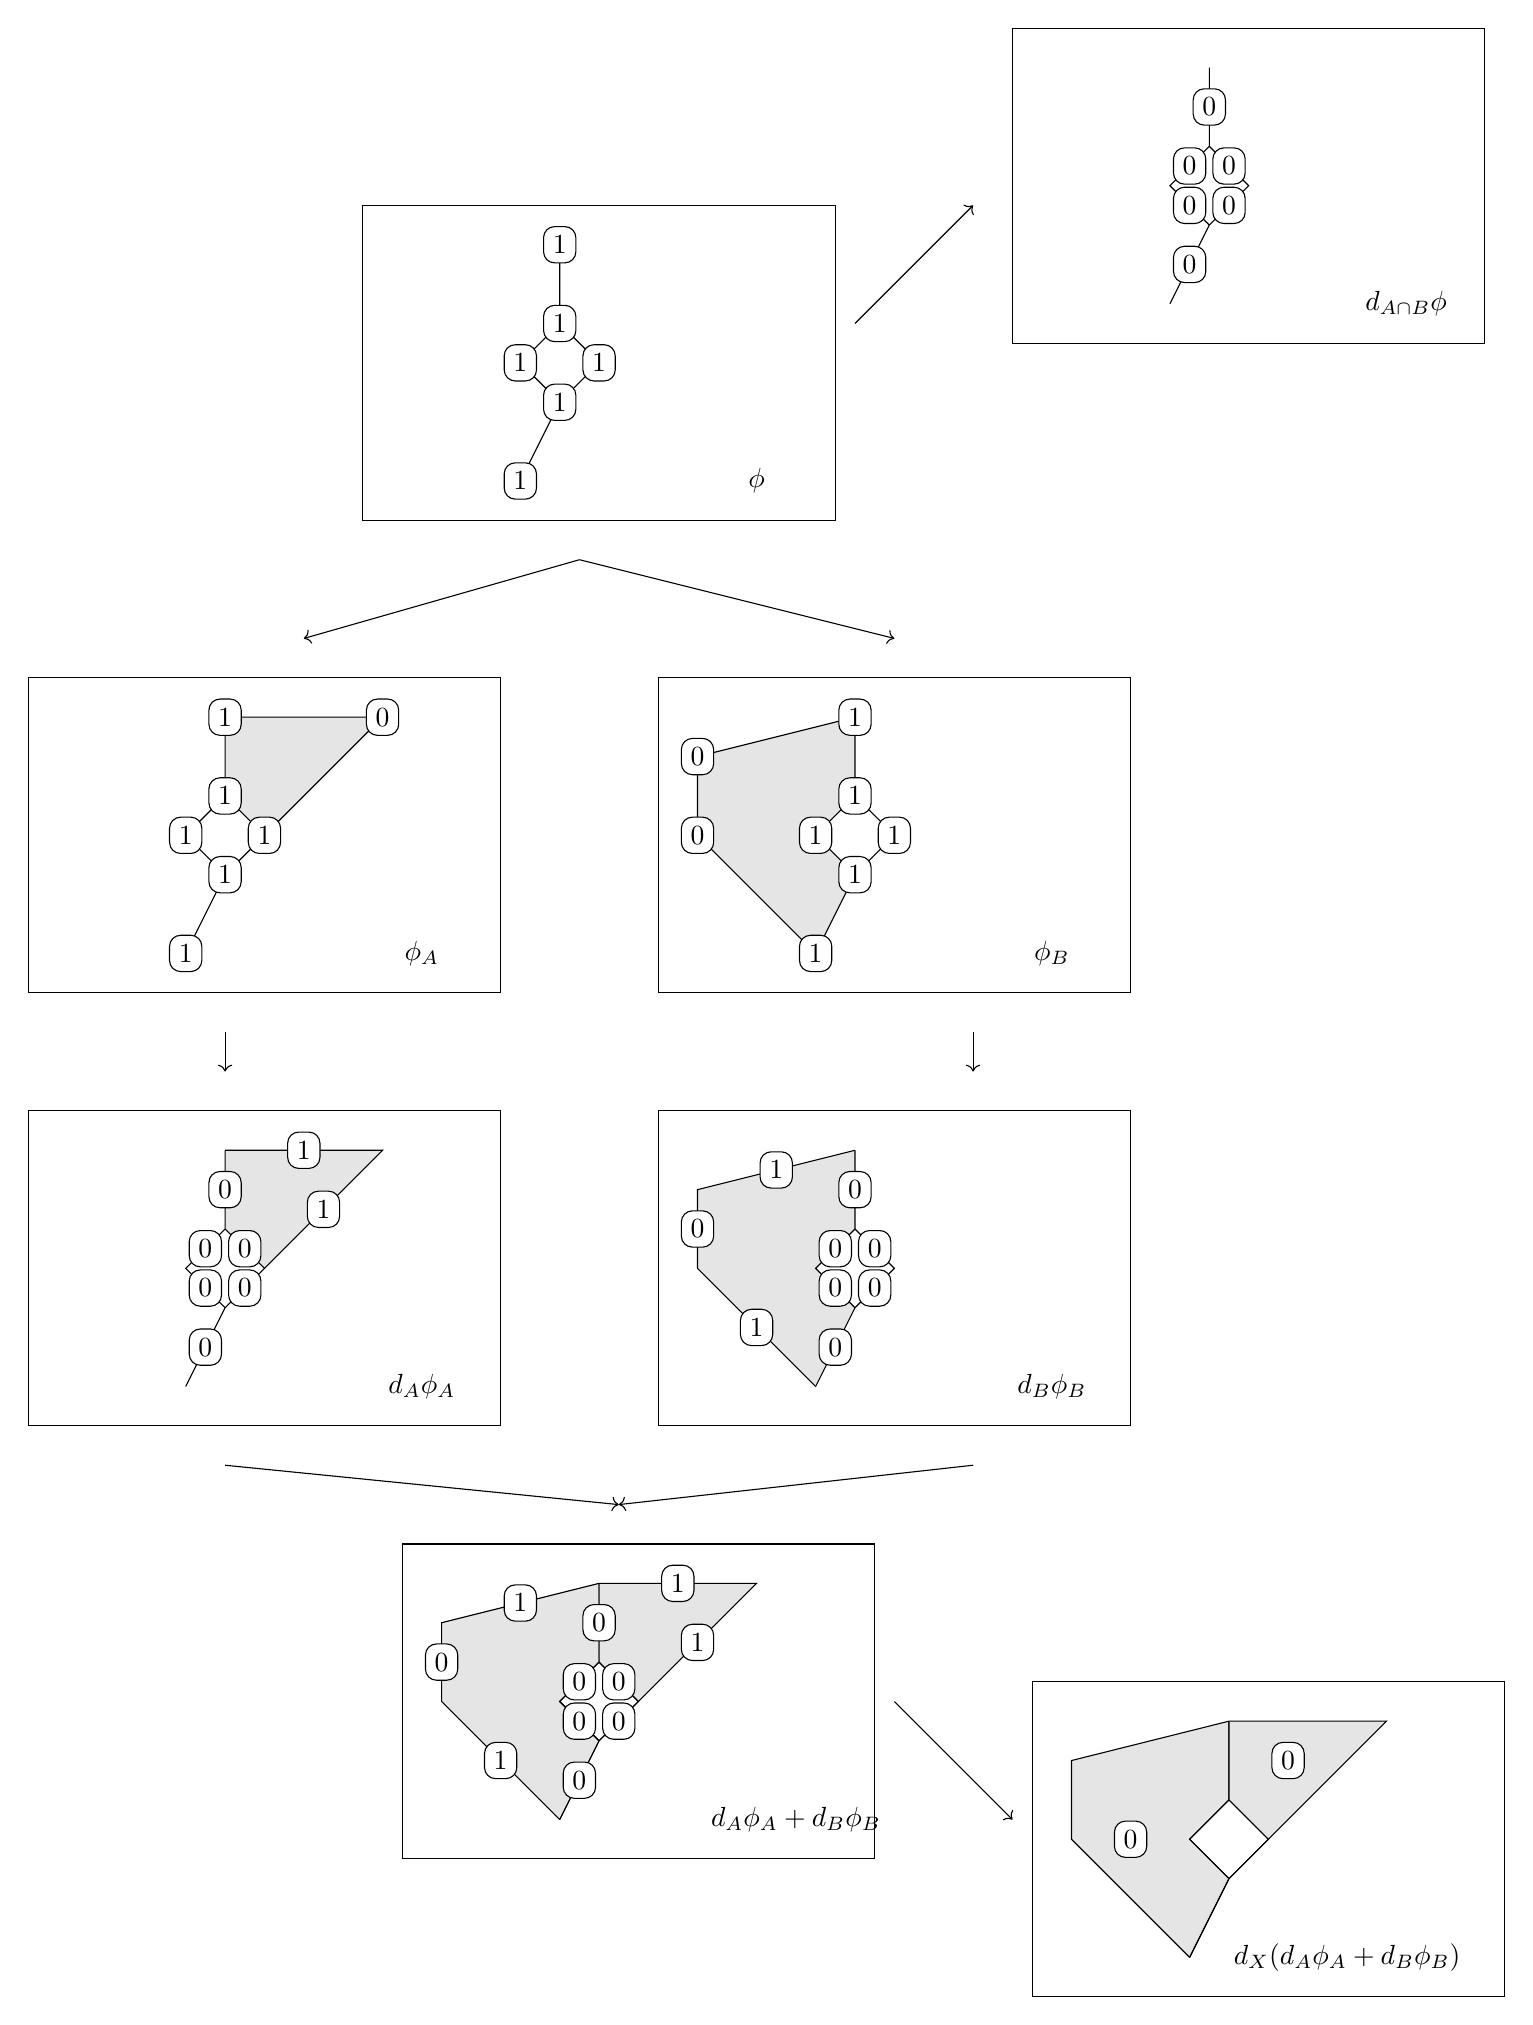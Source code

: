 \begin{tikzpicture}

	\begin{scope}[shift={(-6.75,13.5)}]
	\draw (1,1.5) -- (1,0.5) -- (0.5,0) -- (1,-0.5) -- (1.5,0) -- (1,0.5) (1,-0.5) -- (0.5,-1.5);
	\node[draw, fill=white, rounded corners] at (0.5,-1.5) {1};
	\node[draw, fill=white, rounded corners] at (1,-0.5) {1};
	\node[draw, fill=white, rounded corners] at (0.5,0) {1};
	\node[draw, fill=white, rounded corners] at (1,0.5) {1};
	\node[draw, fill=white, rounded corners] at (1.5,0) {1};
	\node[draw, fill=white, rounded corners] at (1,1.5) {1};
	\draw  (-1.5,2) rectangle (4.5,-2);
	\node at (3.5,-1.5) {$\phi$};
	\end{scope}
	\begin{scope}[shift={(1.5,15.75)}]
	\draw (1,1.5) -- (1,0.5) -- (0.5,0) -- (1,-0.5) -- (1.5,0) -- (1,0.5) (1,-0.5) -- (0.5,-1.5);
	
	\node[draw, fill=white, rounded corners] at (0.75,-1) {0};
	\node[draw, fill=white, rounded corners] at (0.75,-0.25) {0};
	\node[draw, fill=white, rounded corners] at (1.25,-0.25) {0};
	\node[draw, fill=white, rounded corners] at (0.75,0.25) {0};
	\node[draw, fill=white, rounded corners] at (1.25,0.25) {0};
	\node[draw, fill=white, rounded corners] at (1,1) {0};
	\draw  (-1.5,2) rectangle (4.5,-2);
	\node at (3.5,-1.5) {$d_{A\cap B}\phi$};
	\end{scope}
	
	
	\begin{scope}[shift={(-3,2)}]
	\fill[gray!20] (-1,0) -- (-1,1) -- (1,1.5)-- (1,0.5) -- (0.5,0) -- (1,-0.5) -- (0.5,-1.5) -- cycle;
	
	\draw (1,1.5) -- (1,0.5) -- (0.5,0) -- (1,-0.5) -- (1.5,0) -- (1,0.5) (1,-0.5) -- (0.5,-1.5);
	\draw (0.5,-1.5) -- (-1,0) -- (-1,1) -- (1,1.5);
	\node[draw, fill=white, rounded corners] at (-0.25,-0.75) {1};
	\node[draw, fill=white, rounded corners] at (-1,0.5) {0};
	\node[draw, fill=white, rounded corners] at (0,1.25) {1};
	\node[draw, fill=white, rounded corners] at (1,1) {0};
	\node[draw, fill=white, rounded corners] at (0.75,0.25) {0};
	\node[draw, fill=white, rounded corners] at (0.75,-0.25) {0};
	\node[draw, fill=white, rounded corners] at (1.25,-0.25) {0};
	\node[draw, fill=white, rounded corners] at (1.25,0.25) {0};
	\node[draw, fill=white, rounded corners] at (0.75,-1) {0};
	\draw  (-1.5,2) rectangle (4.5,-2);
	\node at (3.5,-1.5) {$d_B\phi_B$};
	\end{scope}
	
	
	\begin{scope}[shift={(-11,2)}]
	
	\fill[gray!20] (1,0.5) -- (1.5,0) -- (3,1.5) -- (1,1.5) -- cycle;
	\draw (1,1.5) -- (1,0.5) -- (0.5,0) -- (1,-0.5) -- (1.5,0) -- (1,0.5) (1,-0.5) -- (0.5,-1.5);
	\draw (1,1.5) -- (3,1.5) -- (1.5,0);
	\node[draw, fill=white, rounded corners] at (1,1) {0};
	\node[draw, fill=white, rounded corners] at (1.25,0.25) {0};
	\node[draw, fill=white, rounded corners] at (0.75,0.25) {0};
	\node[draw, fill=white, rounded corners] at (0.75,-0.25) {0};
	\node[draw, fill=white, rounded corners] at (1.25,-0.25) {0};
	\node[draw, fill=white, rounded corners] at (0.75,-1) {0};
	\node[draw, fill=white, rounded corners] at (2.25,0.75) {1};
	\node[draw, fill=white, rounded corners] at (2,1.5) {1};
	\draw  (-1.5,2) rectangle (4.5,-2);
	\node at (3.5,-1.5) {$d_A\phi_A$};
	\end{scope}
	
	
	\begin{scope}[shift={(-3,7.5)}]
	\fill[gray!20] (-1,0) -- (-1,1) -- (1,1.5)-- (1,0.5) -- (0.5,0) -- (1,-0.5) -- (0.5,-1.5) -- cycle;
	
	\draw (1,1.5) -- (1,0.5) -- (0.5,0) -- (1,-0.5) -- (1.5,0) -- (1,0.5) (1,-0.5) -- (0.5,-1.5);
	\draw (0.5,-1.5) -- (-1,0) -- (-1,1) -- (1,1.5);
	\node[draw, fill=white, rounded corners] at (0.5,-1.5) {1};
	\node[draw, fill=white, rounded corners] at (1,-0.5) {1};
	\node[draw, fill=white, rounded corners] at (0.5,0) {1};
	\node[draw, fill=white, rounded corners] at (1,0.5) {1};
	\node[draw, fill=white, rounded corners] at (1.5,0) {1};
	\node[draw, fill=white, rounded corners] at (1,1.5) {1};
	\node[draw, fill=white, rounded corners] at (-1,0) {0};
	\node[draw, fill=white, rounded corners] at (-1,1) {0};
	\draw  (-1.5,2) rectangle (4.5,-2);
	\node at (3.5,-1.5) {$\phi_B$};
	\end{scope}
	
	
	\begin{scope}[shift={(-11,7.5)}]
	
	\fill[gray!20] (1,0.5) -- (1.5,0) -- (3,1.5) -- (1,1.5) -- cycle;
	\draw (1,1.5) -- (1,0.5) -- (0.5,0) -- (1,-0.5) -- (1.5,0) -- (1,0.5) (1,-0.5) -- (0.5,-1.5);
	\draw (1,1.5) -- (3,1.5) -- (1.5,0);
	\node[draw, fill=white, rounded corners] at (0.5,-1.5) {1};
	\node[draw, fill=white, rounded corners] at (1,-0.5) {1};
	\node[draw, fill=white, rounded corners] at (0.5,0) {1};
	\node[draw, fill=white, rounded corners] at (1,0.5) {1};
	\node[draw, fill=white, rounded corners] at (1.5,0) {1};
	\node[draw, fill=white, rounded corners] at (1,1.5) {1};
	\node[draw, fill=white, rounded corners] at (3,1.5) {0};
	\draw  (-1.5,2) rectangle (4.5,-2);
	\node at (3.5,-1.5) {$\phi_A$};
	\end{scope}
	
	
	
	\begin{scope}[shift={(-6.25,-3.5)}]
	\fill[gray!20] (-1,0) -- (-1,1) -- (1,1.5)-- (1,0.5) -- (0.5,0) -- (1,-0.5) -- (0.5,-1.5) -- cycle;
	
	\draw (1,1.5) -- (1,0.5) -- (0.5,0) -- (1,-0.5) -- (1.5,0) -- (1,0.5) (1,-0.5) -- (0.5,-1.5);
	\draw (0.5,-1.5) -- (-1,0) -- (-1,1) -- (1,1.5);
	\node[draw, fill=white, rounded corners] at (-0.25,-0.75) {1};
	\node[draw, fill=white, rounded corners] at (-1,0.5) {0};
	\node[draw, fill=white, rounded corners] at (0,1.25) {1};
	
	\fill[gray!20] (1,0.5) -- (1.5,0) -- (3,1.5) -- (1,1.5) -- cycle;
	\draw (1,1.5) -- (1,0.5) -- (0.5,0) -- (1,-0.5) -- (1.5,0) -- (1,0.5) (1,-0.5) -- (0.5,-1.5);
	\draw (1,1.5) -- (3,1.5) -- (1.5,0);
	\node[draw, fill=white, rounded corners] at (1,1) {0};
	\node[draw, fill=white, rounded corners] at (1.25,0.25) {0};
	\node[draw, fill=white, rounded corners] at (0.75,0.25) {0};
	\node[draw, fill=white, rounded corners] at (0.75,-0.25) {0};
	\node[draw, fill=white, rounded corners] at (1.25,-0.25) {0};
	\node[draw, fill=white, rounded corners] at (0.75,-1) {0};
	\node[draw, fill=white, rounded corners] at (2.25,0.75) {1};
	\node[draw, fill=white, rounded corners] at (2,1.5) {1};
	\draw  (-1.5,2) rectangle (4.5,-2);
	
	\node at (3.5,-1.5) {$d_A\phi_A+d_B\phi_B$};
	\end{scope}
	
	
	\begin{scope}[shift={(1.75,-5.25)}]
	\fill[gray!20] (-1,0) -- (-1,1) -- (1,1.5)-- (1,0.5) -- (0.5,0) -- (1,-0.5) -- (0.5,-1.5) -- cycle;
	
	\draw (1,1.5) -- (1,0.5) -- (0.5,0) -- (1,-0.5) -- (1.5,0) -- (1,0.5) (1,-0.5) -- (0.5,-1.5);
	\draw (0.5,-1.5) -- (-1,0) -- (-1,1) -- (1,1.5);
	\fill[gray!20] (1,0.5) -- (1.5,0) -- (3,1.5) -- (1,1.5) -- cycle;
	\draw (1,1.5) -- (1,0.5) -- (0.5,0) -- (1,-0.5) -- (1.5,0) -- (1,0.5) (1,-0.5) -- (0.5,-1.5);
	\draw (1,1.5) -- (3,1.5) -- (1.5,0);
	\node[draw, fill=white, rounded corners] at (-0.25,0) {0};
	\node[draw, fill=white, rounded corners] at (1.75,1) {0};
	\draw  (-1.5,2) rectangle (4.5,-2);
	\node at (2.5,-1.5) {$d_X (d_A\phi_A+d_B\phi_B)$};
	\end{scope}
	
	\draw[->] (-5.5,11) -- (-9,10);
	\draw[->] (-5.5,11) -- (-1.5,10);
	\draw[->] (-10,5) -- (-10,4.5);
	\draw[->] (-0.5,5) -- (-0.5,4.5);
	\draw[->] (-10,-0.5) -- (-5,-1);
	\draw[->] (-0.5,-0.5) -- (-5,-1);
	\draw[->] (-1.5,-3.5) -- (0,-5);
	\draw[->] (-2,14) -- (-0.5,15.5);
	\end{tikzpicture}